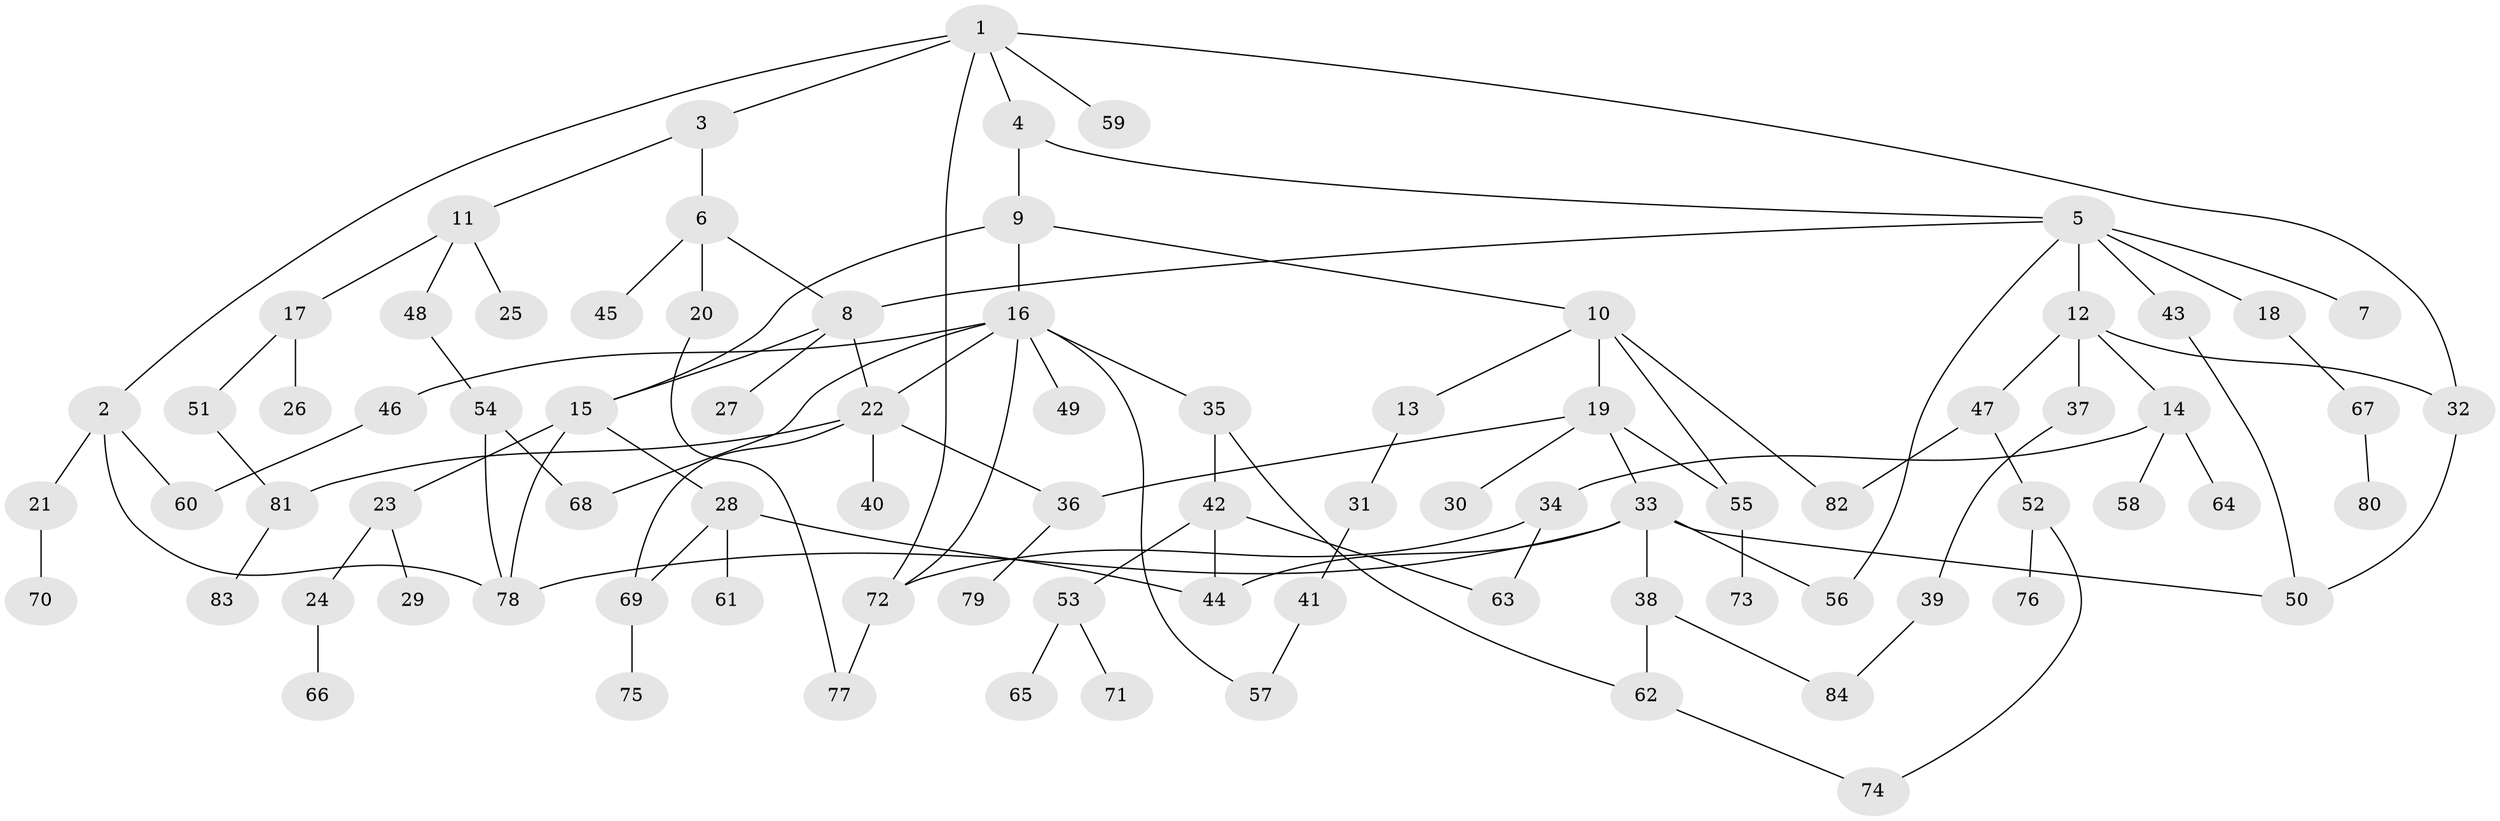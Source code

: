 // coarse degree distribution, {5: 0.08771929824561403, 4: 0.10526315789473684, 3: 0.12280701754385964, 6: 0.07017543859649122, 9: 0.017543859649122806, 7: 0.017543859649122806, 8: 0.017543859649122806, 2: 0.2807017543859649, 1: 0.2807017543859649}
// Generated by graph-tools (version 1.1) at 2025/41/03/06/25 10:41:27]
// undirected, 84 vertices, 110 edges
graph export_dot {
graph [start="1"]
  node [color=gray90,style=filled];
  1;
  2;
  3;
  4;
  5;
  6;
  7;
  8;
  9;
  10;
  11;
  12;
  13;
  14;
  15;
  16;
  17;
  18;
  19;
  20;
  21;
  22;
  23;
  24;
  25;
  26;
  27;
  28;
  29;
  30;
  31;
  32;
  33;
  34;
  35;
  36;
  37;
  38;
  39;
  40;
  41;
  42;
  43;
  44;
  45;
  46;
  47;
  48;
  49;
  50;
  51;
  52;
  53;
  54;
  55;
  56;
  57;
  58;
  59;
  60;
  61;
  62;
  63;
  64;
  65;
  66;
  67;
  68;
  69;
  70;
  71;
  72;
  73;
  74;
  75;
  76;
  77;
  78;
  79;
  80;
  81;
  82;
  83;
  84;
  1 -- 2;
  1 -- 3;
  1 -- 4;
  1 -- 32;
  1 -- 59;
  1 -- 72;
  2 -- 21;
  2 -- 60;
  2 -- 78;
  3 -- 6;
  3 -- 11;
  4 -- 5;
  4 -- 9;
  5 -- 7;
  5 -- 12;
  5 -- 18;
  5 -- 43;
  5 -- 56;
  5 -- 8;
  6 -- 8;
  6 -- 20;
  6 -- 45;
  8 -- 15;
  8 -- 22;
  8 -- 27;
  9 -- 10;
  9 -- 16;
  9 -- 15;
  10 -- 13;
  10 -- 19;
  10 -- 55;
  10 -- 82;
  11 -- 17;
  11 -- 25;
  11 -- 48;
  12 -- 14;
  12 -- 37;
  12 -- 47;
  12 -- 32;
  13 -- 31;
  14 -- 34;
  14 -- 58;
  14 -- 64;
  15 -- 23;
  15 -- 28;
  15 -- 78;
  16 -- 35;
  16 -- 46;
  16 -- 49;
  16 -- 72;
  16 -- 68;
  16 -- 57;
  16 -- 22;
  17 -- 26;
  17 -- 51;
  18 -- 67;
  19 -- 30;
  19 -- 33;
  19 -- 36;
  19 -- 55;
  20 -- 77;
  21 -- 70;
  22 -- 40;
  22 -- 69;
  22 -- 81;
  22 -- 36;
  23 -- 24;
  23 -- 29;
  24 -- 66;
  28 -- 61;
  28 -- 44;
  28 -- 69;
  31 -- 41;
  32 -- 50;
  33 -- 38;
  33 -- 50;
  33 -- 44;
  33 -- 78;
  33 -- 56;
  34 -- 63;
  34 -- 72;
  35 -- 42;
  35 -- 62;
  36 -- 79;
  37 -- 39;
  38 -- 62;
  38 -- 84;
  39 -- 84;
  41 -- 57;
  42 -- 44;
  42 -- 53;
  42 -- 63;
  43 -- 50;
  46 -- 60;
  47 -- 52;
  47 -- 82;
  48 -- 54;
  51 -- 81;
  52 -- 74;
  52 -- 76;
  53 -- 65;
  53 -- 71;
  54 -- 68;
  54 -- 78;
  55 -- 73;
  62 -- 74;
  67 -- 80;
  69 -- 75;
  72 -- 77;
  81 -- 83;
}
